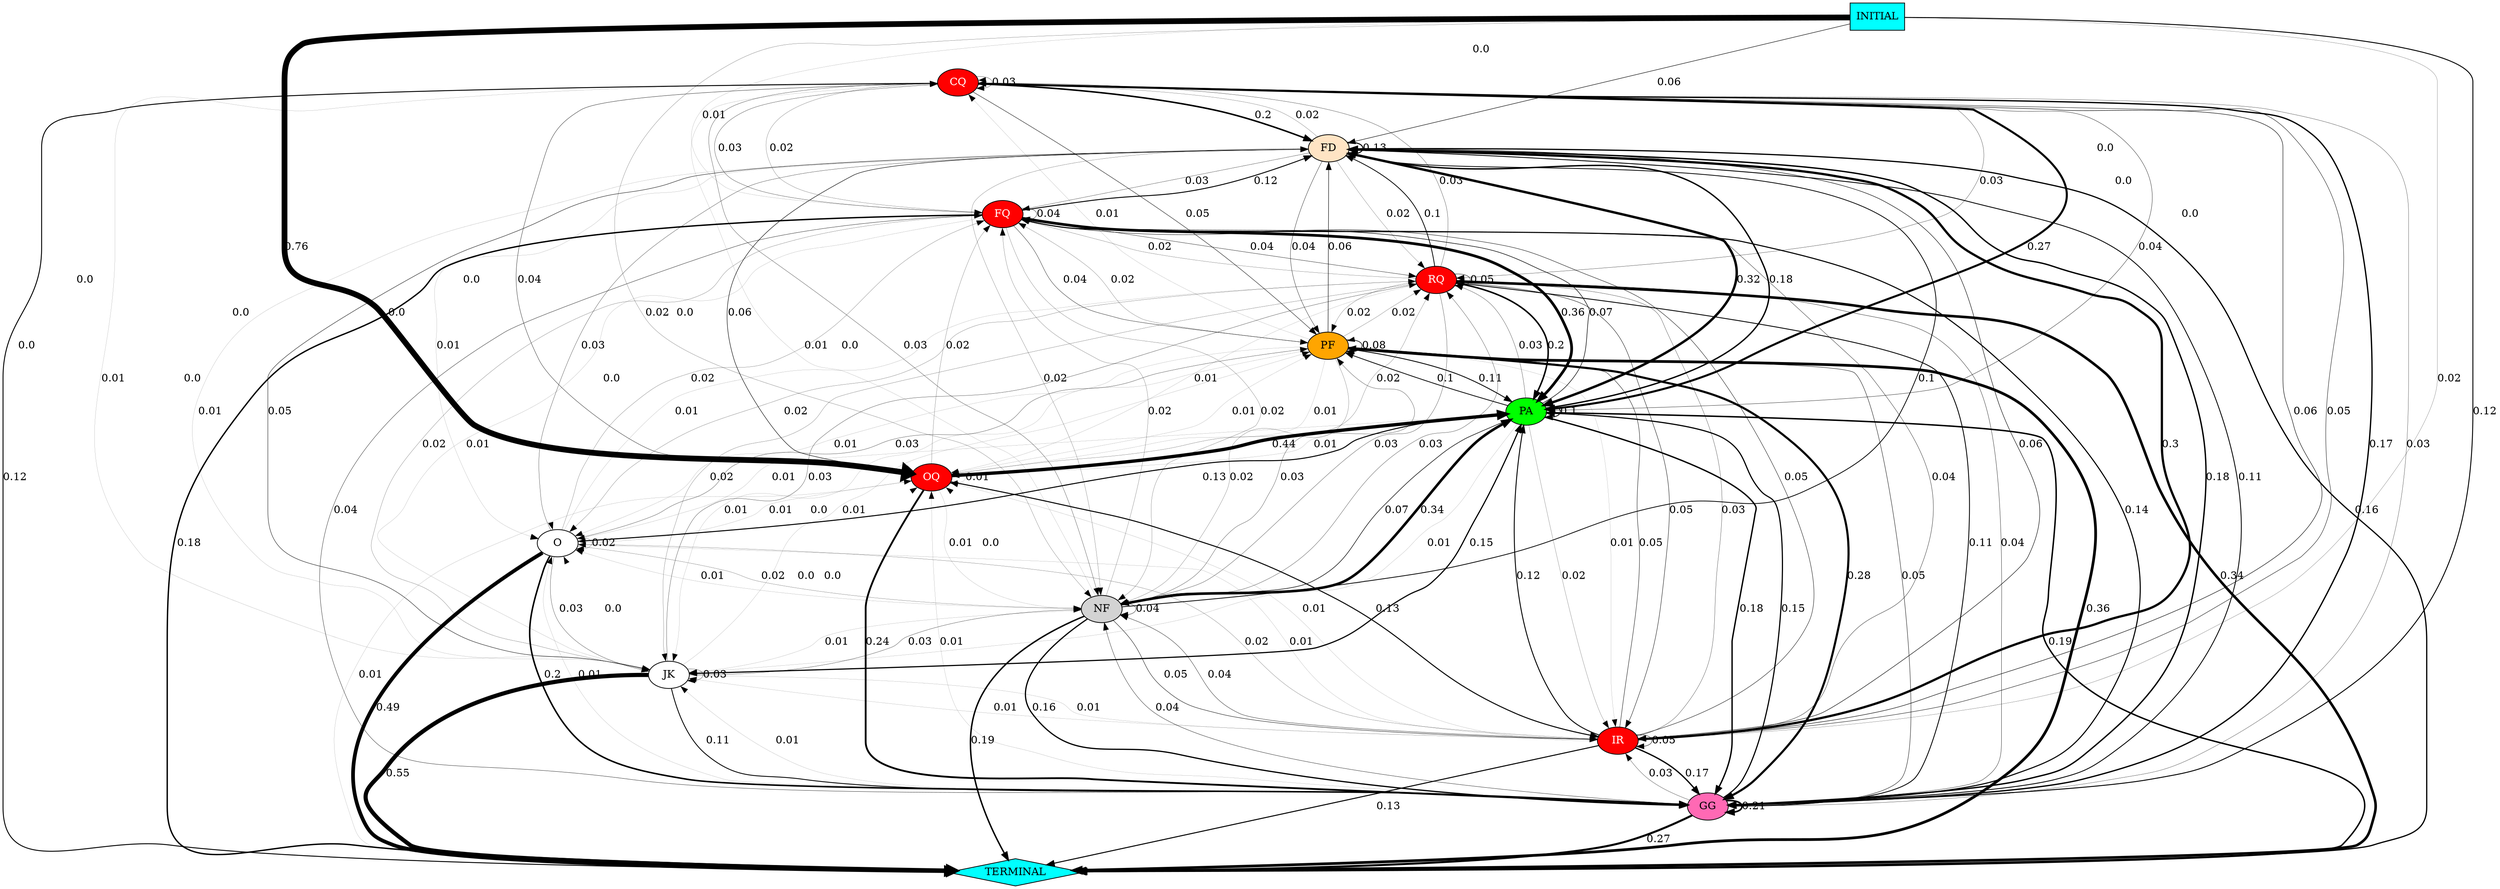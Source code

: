 digraph "G" {
0 [label="CQ", fillcolor=red, style=filled, fontcolor=white];
1 [label="FD", fillcolor=bisque, style=filled, fontcolor=black];
2 [label="FQ", fillcolor=red, style=filled, fontcolor=white];
3 [label="GG", fillcolor=hotpink, style=filled];
4 [label="IR", fillcolor=red, style=filled, fontcolor=white];
5 [label="JK"];
6 [label="NF", orange=red, style=filled];
7 [label="O"];
8 [label="OQ", fillcolor=red, style=filled, fontcolor=white];
9 [label="PA", fillcolor=green, style=filled];
10 [label="PF", fillcolor=orange, style=filled];
11 [label="RQ", fillcolor=red, style=filled, fontcolor=white];
12 [label="TERMINAL", shape=diamond, fillcolor=cyan, style=filled];
13 [label="INITIAL", shape=box, fillcolor=cyan, style=filled];
0 -> 0  [label="0.03", penwidth="0.3"];
0 -> 1  [label="0.2", penwidth="2.0"];
0 -> 2  [label="0.03", penwidth="0.3"];
0 -> 3  [label="0.17", penwidth="1.7000000000000002"];
0 -> 4  [label="0.06", penwidth="0.6"];
0 -> 5  [label="0.01", penwidth="0.1"];
0 -> 6  [label="0.03", penwidth="0.3"];
0 -> 7  [label="0.0", penwidth="0.0"];
0 -> 8  [label="0.0", penwidth="0.0"];
0 -> 9  [label="0.27", penwidth="2.7"];
0 -> 10  [label="0.05", penwidth="0.5"];
0 -> 11  [label="0.03", penwidth="0.3"];
0 -> 12  [label="0.12", penwidth="1.2"];
1 -> 0  [label="0.02", penwidth="0.2"];
1 -> 1  [label="0.13", penwidth="1.3"];
1 -> 2  [label="0.03", penwidth="0.3"];
1 -> 3  [label="0.18", penwidth="1.7999999999999998"];
1 -> 4  [label="0.06", penwidth="0.6"];
1 -> 5  [label="0.01", penwidth="0.1"];
1 -> 6  [label="0.02", penwidth="0.2"];
1 -> 7  [label="0.01", penwidth="0.1"];
1 -> 8  [label="0.0", penwidth="0.0"];
1 -> 9  [label="0.32", penwidth="3.2"];
1 -> 10  [label="0.04", penwidth="0.4"];
1 -> 11  [label="0.02", penwidth="0.2"];
1 -> 12  [label="0.16", penwidth="1.6"];
2 -> 0  [label="0.02", penwidth="0.2"];
2 -> 1  [label="0.12", penwidth="1.2"];
2 -> 2  [label="0.04", penwidth="0.4"];
2 -> 3  [label="0.14", penwidth="1.4000000000000001"];
2 -> 4  [label="0.04", penwidth="0.4"];
2 -> 5  [label="0.01", penwidth="0.1"];
2 -> 6  [label="0.02", penwidth="0.2"];
2 -> 7  [label="0.0", penwidth="0.0"];
2 -> 8  [label="0.0", penwidth="0.0"];
2 -> 9  [label="0.36", penwidth="3.5999999999999996"];
2 -> 10  [label="0.04", penwidth="0.4"];
2 -> 11  [label="0.04", penwidth="0.4"];
2 -> 12  [label="0.18", penwidth="1.7999999999999998"];
3 -> 0  [label="0.03", penwidth="0.3"];
3 -> 1  [label="0.11", penwidth="1.1"];
3 -> 2  [label="0.04", penwidth="0.4"];
3 -> 3  [label="0.21", penwidth="2.1"];
3 -> 4  [label="0.03", penwidth="0.3"];
3 -> 5  [label="0.01", penwidth="0.1"];
3 -> 6  [label="0.04", penwidth="0.4"];
3 -> 7  [label="0.01", penwidth="0.1"];
3 -> 8  [label="0.01", penwidth="0.1"];
3 -> 9  [label="0.15", penwidth="1.5"];
3 -> 10  [label="0.05", penwidth="0.5"];
3 -> 11  [label="0.04", penwidth="0.4"];
3 -> 12  [label="0.27", penwidth="2.7"];
4 -> 0  [label="0.05", penwidth="0.5"];
4 -> 1  [label="0.3", penwidth="3.0"];
4 -> 2  [label="0.05", penwidth="0.5"];
4 -> 3  [label="0.17", penwidth="1.7000000000000002"];
4 -> 4  [label="0.05", penwidth="0.5"];
4 -> 5  [label="0.01", penwidth="0.1"];
4 -> 6  [label="0.04", penwidth="0.4"];
4 -> 7  [label="0.01", penwidth="0.1"];
4 -> 8  [label="0.01", penwidth="0.1"];
4 -> 9  [label="0.12", penwidth="1.2"];
4 -> 10  [label="0.05", penwidth="0.5"];
4 -> 11  [label="0.03", penwidth="0.3"];
4 -> 12  [label="0.13", penwidth="1.3"];
5 -> 0  [label="0.0", penwidth="0.0"];
5 -> 1  [label="0.05", penwidth="0.5"];
5 -> 2  [label="0.02", penwidth="0.2"];
5 -> 3  [label="0.11", penwidth="1.1"];
5 -> 4  [label="0.01", penwidth="0.1"];
5 -> 5  [label="0.03", penwidth="0.3"];
5 -> 6  [label="0.03", penwidth="0.3"];
5 -> 7  [label="0.0", penwidth="0.0"];
5 -> 8  [label="0.0", penwidth="0.0"];
5 -> 9  [label="0.15", penwidth="1.5"];
5 -> 10  [label="0.01", penwidth="0.1"];
5 -> 11  [label="0.03", penwidth="0.3"];
5 -> 12  [label="0.55", penwidth="5.5"];
6 -> 0  [label="0.01", penwidth="0.1"];
6 -> 1  [label="0.1", penwidth="1.0"];
6 -> 2  [label="0.02", penwidth="0.2"];
6 -> 3  [label="0.16", penwidth="1.6"];
6 -> 4  [label="0.05", penwidth="0.5"];
6 -> 5  [label="0.01", penwidth="0.1"];
6 -> 6  [label="0.04", penwidth="0.4"];
6 -> 7  [label="0.01", penwidth="0.1"];
6 -> 8  [label="0.0", penwidth="0.0"];
6 -> 9  [label="0.34", penwidth="3.4000000000000004"];
6 -> 10  [label="0.03", penwidth="0.3"];
6 -> 11  [label="0.03", penwidth="0.3"];
6 -> 12  [label="0.19", penwidth="1.9"];
7 -> 0  [label="0.0", penwidth="0.0"];
7 -> 1  [label="0.03", penwidth="0.3"];
7 -> 2  [label="0.02", penwidth="0.2"];
7 -> 3  [label="0.2", penwidth="2.0"];
7 -> 4  [label="0.02", penwidth="0.2"];
7 -> 5  [label="0.03", penwidth="0.3"];
7 -> 6  [label="0.02", penwidth="0.2"];
7 -> 7  [label="0.02", penwidth="0.2"];
7 -> 8  [label="0.01", penwidth="0.1"];
7 -> 9  [label="0.13", penwidth="1.3"];
7 -> 10  [label="0.03", penwidth="0.3"];
7 -> 11  [label="0.01", penwidth="0.1"];
7 -> 12  [label="0.49", penwidth="4.9"];
8 -> 0  [label="0.04", penwidth="0.4"];
8 -> 1  [label="0.06", penwidth="0.6"];
8 -> 2  [label="0.02", penwidth="0.2"];
8 -> 3  [label="0.24", penwidth="2.4"];
8 -> 4  [label="0.13", penwidth="1.3"];
8 -> 5  [label="0.0", penwidth="0.0"];
8 -> 6  [label="0.01", penwidth="0.1"];
8 -> 7  [label="0.0", penwidth="0.0"];
8 -> 8  [label="0.01", penwidth="0.1"];
8 -> 9  [label="0.44", penwidth="4.4"];
8 -> 10  [label="0.01", penwidth="0.1"];
8 -> 11  [label="0.02", penwidth="0.2"];
8 -> 12  [label="0.01", penwidth="0.1"];
9 -> 0  [label="0.04", penwidth="0.4"];
9 -> 1  [label="0.18", penwidth="1.7999999999999998"];
9 -> 2  [label="0.07", penwidth="0.7000000000000001"];
9 -> 3  [label="0.18", penwidth="1.7999999999999998"];
9 -> 4  [label="0.02", penwidth="0.2"];
9 -> 5  [label="0.01", penwidth="0.1"];
9 -> 6  [label="0.07", penwidth="0.7000000000000001"];
9 -> 7  [label="0.01", penwidth="0.1"];
9 -> 8  [label="0.01", penwidth="0.1"];
9 -> 9  [label="0.1", penwidth="1.0"];
9 -> 10  [label="0.1", penwidth="1.0"];
9 -> 11  [label="0.03", penwidth="0.3"];
9 -> 12  [label="0.19", penwidth="1.9"];
10 -> 0  [label="0.01", penwidth="0.1"];
10 -> 1  [label="0.06", penwidth="0.6"];
10 -> 2  [label="0.02", penwidth="0.2"];
10 -> 3  [label="0.28", penwidth="2.8000000000000003"];
10 -> 4  [label="0.01", penwidth="0.1"];
10 -> 5  [label="0.01", penwidth="0.1"];
10 -> 6  [label="0.02", penwidth="0.2"];
10 -> 7  [label="0.01", penwidth="0.1"];
10 -> 8  [label="0.01", penwidth="0.1"];
10 -> 9  [label="0.11", penwidth="1.1"];
10 -> 10  [label="0.08", penwidth="0.8"];
10 -> 11  [label="0.02", penwidth="0.2"];
10 -> 12  [label="0.36", penwidth="3.5999999999999996"];
11 -> 0  [label="0.03", penwidth="0.3"];
11 -> 1  [label="0.1", penwidth="1.0"];
11 -> 2  [label="0.02", penwidth="0.2"];
11 -> 3  [label="0.11", penwidth="1.1"];
11 -> 4  [label="0.05", penwidth="0.5"];
11 -> 5  [label="0.02", penwidth="0.2"];
11 -> 6  [label="0.03", penwidth="0.3"];
11 -> 7  [label="0.02", penwidth="0.2"];
11 -> 8  [label="0.01", penwidth="0.1"];
11 -> 9  [label="0.2", penwidth="2.0"];
11 -> 10  [label="0.02", penwidth="0.2"];
11 -> 11  [label="0.05", penwidth="0.5"];
11 -> 12  [label="0.34", penwidth="3.4000000000000004"];
13 -> 0  [label="0.0", penwidth="0.0"];
13 -> 1  [label="0.06", penwidth="0.6"];
13 -> 2  [label="0.01", penwidth="0.1"];
13 -> 3  [label="0.12", penwidth="1.2"];
13 -> 4  [label="0.02", penwidth="0.2"];
13 -> 5  [label="0.0", penwidth="0.0"];
13 -> 6  [label="0.02", penwidth="0.2"];
13 -> 7  [label="0.0", penwidth="0.0"];
13 -> 8  [label="0.76", penwidth="7.6"];
13 -> 9  [label="0.0", penwidth="0.0"];
13 -> 10  [label="0.0", penwidth="0.0"];
13 -> 11  [label="0.0", penwidth="0.0"];
}

